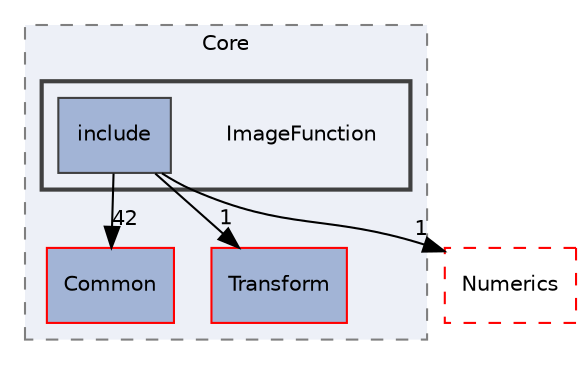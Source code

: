 digraph "ImageFunction"
{
 // LATEX_PDF_SIZE
  edge [fontname="Helvetica",fontsize="10",labelfontname="Helvetica",labelfontsize="10"];
  node [fontname="Helvetica",fontsize="10",shape=record];
  compound=true
  subgraph clusterdir_cac7f9cecb9aa42a0bd05452dddd8a21 {
    graph [ bgcolor="#edf0f7", pencolor="grey50", style="filled,dashed,", label="Core", fontname="Helvetica", fontsize="10", URL="dir_cac7f9cecb9aa42a0bd05452dddd8a21.html"]
  dir_d38764bbd2ed2fce86b6f67aad6c8758 [shape=box, label="Common", style="filled,", fillcolor="#a2b4d6", color="red", URL="dir_d38764bbd2ed2fce86b6f67aad6c8758.html"];
  dir_6a74394530d20d7df929c672ed9fa8ba [shape=box, label="Transform", style="filled,", fillcolor="#a2b4d6", color="red", URL="dir_6a74394530d20d7df929c672ed9fa8ba.html"];
  subgraph clusterdir_74281b52246cd7f0eb098df131413d14 {
    graph [ bgcolor="#edf0f7", pencolor="grey25", style="filled,bold,", label="", fontname="Helvetica", fontsize="10", URL="dir_74281b52246cd7f0eb098df131413d14.html"]
    dir_74281b52246cd7f0eb098df131413d14 [shape=plaintext, label="ImageFunction"];
  dir_8c428f96ffbff9b90b7a6972f62027a1 [shape=box, label="include", style="filled,", fillcolor="#a2b4d6", color="grey25", URL="dir_8c428f96ffbff9b90b7a6972f62027a1.html"];
  }
  }
  dir_57605c80b6a7e87d0adba2f2655cc3cb [shape=box, label="Numerics", style="dashed,", fillcolor="#edf0f7", color="red", URL="dir_57605c80b6a7e87d0adba2f2655cc3cb.html"];
  dir_8c428f96ffbff9b90b7a6972f62027a1->dir_57605c80b6a7e87d0adba2f2655cc3cb [headlabel="1", labeldistance=1.5 headhref="dir_000067_000210.html"];
  dir_8c428f96ffbff9b90b7a6972f62027a1->dir_6a74394530d20d7df929c672ed9fa8ba [headlabel="1", labeldistance=1.5 headhref="dir_000067_000236.html"];
  dir_8c428f96ffbff9b90b7a6972f62027a1->dir_d38764bbd2ed2fce86b6f67aad6c8758 [headlabel="42", labeldistance=1.5 headhref="dir_000067_000010.html"];
}
